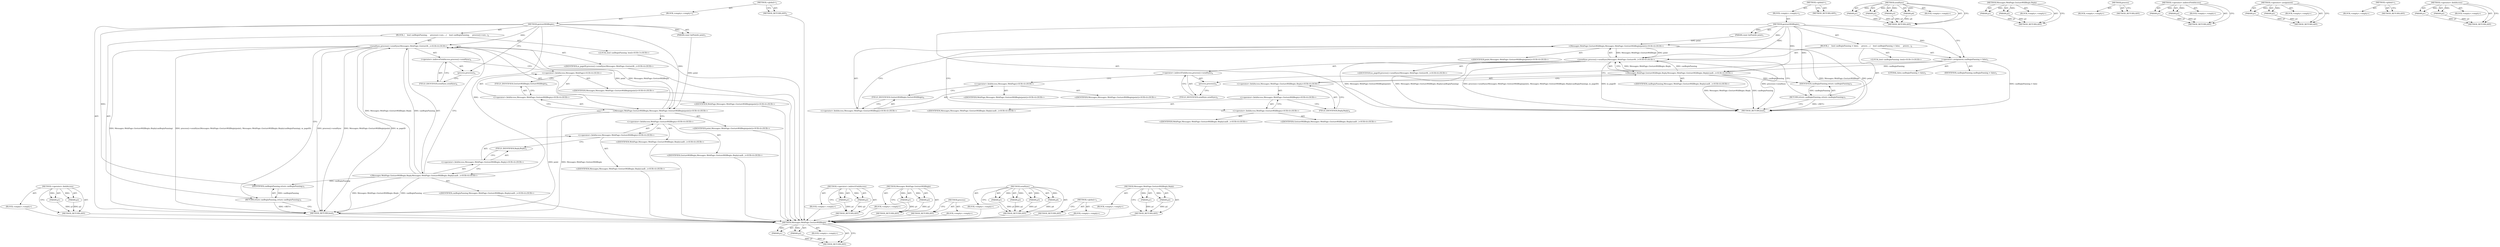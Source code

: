 digraph "&lt;operator&gt;.fieldAccess" {
vulnerable_78 [label=<(METHOD,&lt;operator&gt;.fieldAccess)>];
vulnerable_79 [label=<(PARAM,p1)>];
vulnerable_80 [label=<(PARAM,p2)>];
vulnerable_81 [label=<(BLOCK,&lt;empty&gt;,&lt;empty&gt;)>];
vulnerable_82 [label=<(METHOD_RETURN,ANY)>];
vulnerable_6 [label=<(METHOD,&lt;global&gt;)<SUB>1</SUB>>];
vulnerable_7 [label=<(BLOCK,&lt;empty&gt;,&lt;empty&gt;)<SUB>1</SUB>>];
vulnerable_8 [label=<(METHOD,gestureWillBegin)<SUB>1</SUB>>];
vulnerable_9 [label=<(PARAM,const IntPoint&amp; point)<SUB>1</SUB>>];
vulnerable_10 [label=<(BLOCK,{
    bool canBeginPanning;
     process()-&gt;sen...,{
    bool canBeginPanning;
     process()-&gt;sen...)<SUB>2</SUB>>];
vulnerable_11 [label="<(LOCAL,bool canBeginPanning: bool)<SUB>3</SUB>>"];
vulnerable_12 [label="<(sendSync,process()-&gt;sendSync(Messages::WebPage::GestureW...)<SUB>4</SUB>>"];
vulnerable_13 [label=<(&lt;operator&gt;.indirectFieldAccess,process()-&gt;sendSync)<SUB>4</SUB>>];
vulnerable_14 [label=<(process,process())<SUB>4</SUB>>];
vulnerable_15 [label=<(FIELD_IDENTIFIER,sendSync,sendSync)<SUB>4</SUB>>];
vulnerable_16 [label="<(Messages.WebPage.GestureWillBegin,Messages::WebPage::GestureWillBegin(point))<SUB>4</SUB>>"];
vulnerable_17 [label="<(&lt;operator&gt;.fieldAccess,Messages::WebPage::GestureWillBegin)<SUB>4</SUB>>"];
vulnerable_18 [label="<(&lt;operator&gt;.fieldAccess,Messages::WebPage)<SUB>4</SUB>>"];
vulnerable_19 [label="<(IDENTIFIER,Messages,Messages::WebPage::GestureWillBegin(point))<SUB>4</SUB>>"];
vulnerable_20 [label="<(IDENTIFIER,WebPage,Messages::WebPage::GestureWillBegin(point))<SUB>4</SUB>>"];
vulnerable_21 [label=<(FIELD_IDENTIFIER,GestureWillBegin,GestureWillBegin)<SUB>4</SUB>>];
vulnerable_22 [label="<(IDENTIFIER,point,Messages::WebPage::GestureWillBegin(point))<SUB>4</SUB>>"];
vulnerable_23 [label="<(Messages.WebPage.GestureWillBegin.Reply,Messages::WebPage::GestureWillBegin::Reply(canB...)<SUB>4</SUB>>"];
vulnerable_24 [label="<(&lt;operator&gt;.fieldAccess,Messages::WebPage::GestureWillBegin::Reply)<SUB>4</SUB>>"];
vulnerable_25 [label="<(&lt;operator&gt;.fieldAccess,Messages::WebPage::GestureWillBegin)<SUB>4</SUB>>"];
vulnerable_26 [label="<(IDENTIFIER,Messages,Messages::WebPage::GestureWillBegin::Reply(canB...)<SUB>4</SUB>>"];
vulnerable_27 [label="<(&lt;operator&gt;.fieldAccess,WebPage::GestureWillBegin)<SUB>4</SUB>>"];
vulnerable_28 [label="<(IDENTIFIER,WebPage,Messages::WebPage::GestureWillBegin::Reply(canB...)<SUB>4</SUB>>"];
vulnerable_29 [label="<(IDENTIFIER,GestureWillBegin,Messages::WebPage::GestureWillBegin::Reply(canB...)<SUB>4</SUB>>"];
vulnerable_30 [label=<(FIELD_IDENTIFIER,Reply,Reply)<SUB>4</SUB>>];
vulnerable_31 [label="<(IDENTIFIER,canBeginPanning,Messages::WebPage::GestureWillBegin::Reply(canB...)<SUB>4</SUB>>"];
vulnerable_32 [label="<(IDENTIFIER,m_pageID,process()-&gt;sendSync(Messages::WebPage::GestureW...)<SUB>4</SUB>>"];
vulnerable_33 [label=<(RETURN,return canBeginPanning;,return canBeginPanning;)<SUB>5</SUB>>];
vulnerable_34 [label=<(IDENTIFIER,canBeginPanning,return canBeginPanning;)<SUB>5</SUB>>];
vulnerable_35 [label=<(METHOD_RETURN,bool)<SUB>1</SUB>>];
vulnerable_37 [label=<(METHOD_RETURN,ANY)<SUB>1</SUB>>];
vulnerable_65 [label=<(METHOD,&lt;operator&gt;.indirectFieldAccess)>];
vulnerable_66 [label=<(PARAM,p1)>];
vulnerable_67 [label=<(PARAM,p2)>];
vulnerable_68 [label=<(BLOCK,&lt;empty&gt;,&lt;empty&gt;)>];
vulnerable_69 [label=<(METHOD_RETURN,ANY)>];
vulnerable_73 [label=<(METHOD,Messages.WebPage.GestureWillBegin)>];
vulnerable_74 [label=<(PARAM,p1)>];
vulnerable_75 [label=<(PARAM,p2)>];
vulnerable_76 [label=<(BLOCK,&lt;empty&gt;,&lt;empty&gt;)>];
vulnerable_77 [label=<(METHOD_RETURN,ANY)>];
vulnerable_70 [label=<(METHOD,process)>];
vulnerable_71 [label=<(BLOCK,&lt;empty&gt;,&lt;empty&gt;)>];
vulnerable_72 [label=<(METHOD_RETURN,ANY)>];
vulnerable_58 [label=<(METHOD,sendSync)>];
vulnerable_59 [label=<(PARAM,p1)>];
vulnerable_60 [label=<(PARAM,p2)>];
vulnerable_61 [label=<(PARAM,p3)>];
vulnerable_62 [label=<(PARAM,p4)>];
vulnerable_63 [label=<(BLOCK,&lt;empty&gt;,&lt;empty&gt;)>];
vulnerable_64 [label=<(METHOD_RETURN,ANY)>];
vulnerable_52 [label=<(METHOD,&lt;global&gt;)<SUB>1</SUB>>];
vulnerable_53 [label=<(BLOCK,&lt;empty&gt;,&lt;empty&gt;)>];
vulnerable_54 [label=<(METHOD_RETURN,ANY)>];
vulnerable_83 [label=<(METHOD,Messages.WebPage.GestureWillBegin.Reply)>];
vulnerable_84 [label=<(PARAM,p1)>];
vulnerable_85 [label=<(PARAM,p2)>];
vulnerable_86 [label=<(BLOCK,&lt;empty&gt;,&lt;empty&gt;)>];
vulnerable_87 [label=<(METHOD_RETURN,ANY)>];
fixed_81 [label=<(METHOD,Messages.WebPage.GestureWillBegin)>];
fixed_82 [label=<(PARAM,p1)>];
fixed_83 [label=<(PARAM,p2)>];
fixed_84 [label=<(BLOCK,&lt;empty&gt;,&lt;empty&gt;)>];
fixed_85 [label=<(METHOD_RETURN,ANY)>];
fixed_6 [label=<(METHOD,&lt;global&gt;)<SUB>1</SUB>>];
fixed_7 [label=<(BLOCK,&lt;empty&gt;,&lt;empty&gt;)<SUB>1</SUB>>];
fixed_8 [label=<(METHOD,gestureWillBegin)<SUB>1</SUB>>];
fixed_9 [label=<(PARAM,const IntPoint&amp; point)<SUB>1</SUB>>];
fixed_10 [label=<(BLOCK,{
    bool canBeginPanning = false;
     proces...,{
    bool canBeginPanning = false;
     proces...)<SUB>2</SUB>>];
fixed_11 [label="<(LOCAL,bool canBeginPanning: bool)<SUB>3</SUB>>"];
fixed_12 [label=<(&lt;operator&gt;.assignment,canBeginPanning = false)<SUB>3</SUB>>];
fixed_13 [label=<(IDENTIFIER,canBeginPanning,canBeginPanning = false)<SUB>3</SUB>>];
fixed_14 [label=<(LITERAL,false,canBeginPanning = false)<SUB>3</SUB>>];
fixed_15 [label="<(sendSync,process()-&gt;sendSync(Messages::WebPage::GestureW...)<SUB>4</SUB>>"];
fixed_16 [label=<(&lt;operator&gt;.indirectFieldAccess,process()-&gt;sendSync)<SUB>4</SUB>>];
fixed_17 [label=<(process,process())<SUB>4</SUB>>];
fixed_18 [label=<(FIELD_IDENTIFIER,sendSync,sendSync)<SUB>4</SUB>>];
fixed_19 [label="<(Messages.WebPage.GestureWillBegin,Messages::WebPage::GestureWillBegin(point))<SUB>4</SUB>>"];
fixed_20 [label="<(&lt;operator&gt;.fieldAccess,Messages::WebPage::GestureWillBegin)<SUB>4</SUB>>"];
fixed_21 [label="<(&lt;operator&gt;.fieldAccess,Messages::WebPage)<SUB>4</SUB>>"];
fixed_22 [label="<(IDENTIFIER,Messages,Messages::WebPage::GestureWillBegin(point))<SUB>4</SUB>>"];
fixed_23 [label="<(IDENTIFIER,WebPage,Messages::WebPage::GestureWillBegin(point))<SUB>4</SUB>>"];
fixed_24 [label=<(FIELD_IDENTIFIER,GestureWillBegin,GestureWillBegin)<SUB>4</SUB>>];
fixed_25 [label="<(IDENTIFIER,point,Messages::WebPage::GestureWillBegin(point))<SUB>4</SUB>>"];
fixed_26 [label="<(Messages.WebPage.GestureWillBegin.Reply,Messages::WebPage::GestureWillBegin::Reply(canB...)<SUB>4</SUB>>"];
fixed_27 [label="<(&lt;operator&gt;.fieldAccess,Messages::WebPage::GestureWillBegin::Reply)<SUB>4</SUB>>"];
fixed_28 [label="<(&lt;operator&gt;.fieldAccess,Messages::WebPage::GestureWillBegin)<SUB>4</SUB>>"];
fixed_29 [label="<(IDENTIFIER,Messages,Messages::WebPage::GestureWillBegin::Reply(canB...)<SUB>4</SUB>>"];
fixed_30 [label="<(&lt;operator&gt;.fieldAccess,WebPage::GestureWillBegin)<SUB>4</SUB>>"];
fixed_31 [label="<(IDENTIFIER,WebPage,Messages::WebPage::GestureWillBegin::Reply(canB...)<SUB>4</SUB>>"];
fixed_32 [label="<(IDENTIFIER,GestureWillBegin,Messages::WebPage::GestureWillBegin::Reply(canB...)<SUB>4</SUB>>"];
fixed_33 [label=<(FIELD_IDENTIFIER,Reply,Reply)<SUB>4</SUB>>];
fixed_34 [label="<(IDENTIFIER,canBeginPanning,Messages::WebPage::GestureWillBegin::Reply(canB...)<SUB>4</SUB>>"];
fixed_35 [label="<(IDENTIFIER,m_pageID,process()-&gt;sendSync(Messages::WebPage::GestureW...)<SUB>4</SUB>>"];
fixed_36 [label=<(RETURN,return canBeginPanning;,return canBeginPanning;)<SUB>5</SUB>>];
fixed_37 [label=<(IDENTIFIER,canBeginPanning,return canBeginPanning;)<SUB>5</SUB>>];
fixed_38 [label=<(METHOD_RETURN,bool)<SUB>1</SUB>>];
fixed_40 [label=<(METHOD_RETURN,ANY)<SUB>1</SUB>>];
fixed_66 [label=<(METHOD,sendSync)>];
fixed_67 [label=<(PARAM,p1)>];
fixed_68 [label=<(PARAM,p2)>];
fixed_69 [label=<(PARAM,p3)>];
fixed_70 [label=<(PARAM,p4)>];
fixed_71 [label=<(BLOCK,&lt;empty&gt;,&lt;empty&gt;)>];
fixed_72 [label=<(METHOD_RETURN,ANY)>];
fixed_91 [label=<(METHOD,Messages.WebPage.GestureWillBegin.Reply)>];
fixed_92 [label=<(PARAM,p1)>];
fixed_93 [label=<(PARAM,p2)>];
fixed_94 [label=<(BLOCK,&lt;empty&gt;,&lt;empty&gt;)>];
fixed_95 [label=<(METHOD_RETURN,ANY)>];
fixed_78 [label=<(METHOD,process)>];
fixed_79 [label=<(BLOCK,&lt;empty&gt;,&lt;empty&gt;)>];
fixed_80 [label=<(METHOD_RETURN,ANY)>];
fixed_73 [label=<(METHOD,&lt;operator&gt;.indirectFieldAccess)>];
fixed_74 [label=<(PARAM,p1)>];
fixed_75 [label=<(PARAM,p2)>];
fixed_76 [label=<(BLOCK,&lt;empty&gt;,&lt;empty&gt;)>];
fixed_77 [label=<(METHOD_RETURN,ANY)>];
fixed_61 [label=<(METHOD,&lt;operator&gt;.assignment)>];
fixed_62 [label=<(PARAM,p1)>];
fixed_63 [label=<(PARAM,p2)>];
fixed_64 [label=<(BLOCK,&lt;empty&gt;,&lt;empty&gt;)>];
fixed_65 [label=<(METHOD_RETURN,ANY)>];
fixed_55 [label=<(METHOD,&lt;global&gt;)<SUB>1</SUB>>];
fixed_56 [label=<(BLOCK,&lt;empty&gt;,&lt;empty&gt;)>];
fixed_57 [label=<(METHOD_RETURN,ANY)>];
fixed_86 [label=<(METHOD,&lt;operator&gt;.fieldAccess)>];
fixed_87 [label=<(PARAM,p1)>];
fixed_88 [label=<(PARAM,p2)>];
fixed_89 [label=<(BLOCK,&lt;empty&gt;,&lt;empty&gt;)>];
fixed_90 [label=<(METHOD_RETURN,ANY)>];
vulnerable_78 -> vulnerable_79  [key=0, label="AST: "];
vulnerable_78 -> vulnerable_79  [key=1, label="DDG: "];
vulnerable_78 -> vulnerable_81  [key=0, label="AST: "];
vulnerable_78 -> vulnerable_80  [key=0, label="AST: "];
vulnerable_78 -> vulnerable_80  [key=1, label="DDG: "];
vulnerable_78 -> vulnerable_82  [key=0, label="AST: "];
vulnerable_78 -> vulnerable_82  [key=1, label="CFG: "];
vulnerable_79 -> vulnerable_82  [key=0, label="DDG: p1"];
vulnerable_80 -> vulnerable_82  [key=0, label="DDG: p2"];
vulnerable_81 -> fixed_81  [key=0];
vulnerable_82 -> fixed_81  [key=0];
vulnerable_6 -> vulnerable_7  [key=0, label="AST: "];
vulnerable_6 -> vulnerable_37  [key=0, label="AST: "];
vulnerable_6 -> vulnerable_37  [key=1, label="CFG: "];
vulnerable_7 -> vulnerable_8  [key=0, label="AST: "];
vulnerable_8 -> vulnerable_9  [key=0, label="AST: "];
vulnerable_8 -> vulnerable_9  [key=1, label="DDG: "];
vulnerable_8 -> vulnerable_10  [key=0, label="AST: "];
vulnerable_8 -> vulnerable_35  [key=0, label="AST: "];
vulnerable_8 -> vulnerable_14  [key=0, label="CFG: "];
vulnerable_8 -> vulnerable_12  [key=0, label="DDG: "];
vulnerable_8 -> vulnerable_34  [key=0, label="DDG: "];
vulnerable_8 -> vulnerable_16  [key=0, label="DDG: "];
vulnerable_8 -> vulnerable_23  [key=0, label="DDG: "];
vulnerable_9 -> vulnerable_16  [key=0, label="DDG: point"];
vulnerable_10 -> vulnerable_11  [key=0, label="AST: "];
vulnerable_10 -> vulnerable_12  [key=0, label="AST: "];
vulnerable_10 -> vulnerable_33  [key=0, label="AST: "];
vulnerable_11 -> fixed_81  [key=0];
vulnerable_12 -> vulnerable_13  [key=0, label="AST: "];
vulnerable_12 -> vulnerable_16  [key=0, label="AST: "];
vulnerable_12 -> vulnerable_23  [key=0, label="AST: "];
vulnerable_12 -> vulnerable_32  [key=0, label="AST: "];
vulnerable_12 -> vulnerable_33  [key=0, label="CFG: "];
vulnerable_12 -> vulnerable_35  [key=0, label="DDG: process()-&gt;sendSync"];
vulnerable_12 -> vulnerable_35  [key=1, label="DDG: Messages::WebPage::GestureWillBegin(point)"];
vulnerable_12 -> vulnerable_35  [key=2, label="DDG: Messages::WebPage::GestureWillBegin::Reply(canBeginPanning)"];
vulnerable_12 -> vulnerable_35  [key=3, label="DDG: process()-&gt;sendSync(Messages::WebPage::GestureWillBegin(point), Messages::WebPage::GestureWillBegin::Reply(canBeginPanning), m_pageID)"];
vulnerable_12 -> vulnerable_35  [key=4, label="DDG: m_pageID"];
vulnerable_13 -> vulnerable_14  [key=0, label="AST: "];
vulnerable_13 -> vulnerable_15  [key=0, label="AST: "];
vulnerable_13 -> vulnerable_18  [key=0, label="CFG: "];
vulnerable_14 -> vulnerable_15  [key=0, label="CFG: "];
vulnerable_15 -> vulnerable_13  [key=0, label="CFG: "];
vulnerable_16 -> vulnerable_17  [key=0, label="AST: "];
vulnerable_16 -> vulnerable_22  [key=0, label="AST: "];
vulnerable_16 -> vulnerable_27  [key=0, label="CFG: "];
vulnerable_16 -> vulnerable_35  [key=0, label="DDG: Messages::WebPage::GestureWillBegin"];
vulnerable_16 -> vulnerable_35  [key=1, label="DDG: point"];
vulnerable_16 -> vulnerable_12  [key=0, label="DDG: Messages::WebPage::GestureWillBegin"];
vulnerable_16 -> vulnerable_12  [key=1, label="DDG: point"];
vulnerable_17 -> vulnerable_18  [key=0, label="AST: "];
vulnerable_17 -> vulnerable_21  [key=0, label="AST: "];
vulnerable_17 -> vulnerable_16  [key=0, label="CFG: "];
vulnerable_18 -> vulnerable_19  [key=0, label="AST: "];
vulnerable_18 -> vulnerable_20  [key=0, label="AST: "];
vulnerable_18 -> vulnerable_21  [key=0, label="CFG: "];
vulnerable_19 -> fixed_81  [key=0];
vulnerable_20 -> fixed_81  [key=0];
vulnerable_21 -> vulnerable_17  [key=0, label="CFG: "];
vulnerable_22 -> fixed_81  [key=0];
vulnerable_23 -> vulnerable_24  [key=0, label="AST: "];
vulnerable_23 -> vulnerable_31  [key=0, label="AST: "];
vulnerable_23 -> vulnerable_12  [key=0, label="CFG: "];
vulnerable_23 -> vulnerable_12  [key=1, label="DDG: Messages::WebPage::GestureWillBegin::Reply"];
vulnerable_23 -> vulnerable_12  [key=2, label="DDG: canBeginPanning"];
vulnerable_23 -> vulnerable_35  [key=0, label="DDG: Messages::WebPage::GestureWillBegin::Reply"];
vulnerable_23 -> vulnerable_35  [key=1, label="DDG: canBeginPanning"];
vulnerable_23 -> vulnerable_34  [key=0, label="DDG: canBeginPanning"];
vulnerable_24 -> vulnerable_25  [key=0, label="AST: "];
vulnerable_24 -> vulnerable_30  [key=0, label="AST: "];
vulnerable_24 -> vulnerable_23  [key=0, label="CFG: "];
vulnerable_25 -> vulnerable_26  [key=0, label="AST: "];
vulnerable_25 -> vulnerable_27  [key=0, label="AST: "];
vulnerable_25 -> vulnerable_30  [key=0, label="CFG: "];
vulnerable_26 -> fixed_81  [key=0];
vulnerable_27 -> vulnerable_28  [key=0, label="AST: "];
vulnerable_27 -> vulnerable_29  [key=0, label="AST: "];
vulnerable_27 -> vulnerable_25  [key=0, label="CFG: "];
vulnerable_28 -> fixed_81  [key=0];
vulnerable_29 -> fixed_81  [key=0];
vulnerable_30 -> vulnerable_24  [key=0, label="CFG: "];
vulnerable_31 -> fixed_81  [key=0];
vulnerable_32 -> fixed_81  [key=0];
vulnerable_33 -> vulnerable_34  [key=0, label="AST: "];
vulnerable_33 -> vulnerable_35  [key=0, label="CFG: "];
vulnerable_33 -> vulnerable_35  [key=1, label="DDG: &lt;RET&gt;"];
vulnerable_34 -> vulnerable_33  [key=0, label="DDG: canBeginPanning"];
vulnerable_35 -> fixed_81  [key=0];
vulnerable_37 -> fixed_81  [key=0];
vulnerable_65 -> vulnerable_66  [key=0, label="AST: "];
vulnerable_65 -> vulnerable_66  [key=1, label="DDG: "];
vulnerable_65 -> vulnerable_68  [key=0, label="AST: "];
vulnerable_65 -> vulnerable_67  [key=0, label="AST: "];
vulnerable_65 -> vulnerable_67  [key=1, label="DDG: "];
vulnerable_65 -> vulnerable_69  [key=0, label="AST: "];
vulnerable_65 -> vulnerable_69  [key=1, label="CFG: "];
vulnerable_66 -> vulnerable_69  [key=0, label="DDG: p1"];
vulnerable_67 -> vulnerable_69  [key=0, label="DDG: p2"];
vulnerable_68 -> fixed_81  [key=0];
vulnerable_69 -> fixed_81  [key=0];
vulnerable_73 -> vulnerable_74  [key=0, label="AST: "];
vulnerable_73 -> vulnerable_74  [key=1, label="DDG: "];
vulnerable_73 -> vulnerable_76  [key=0, label="AST: "];
vulnerable_73 -> vulnerable_75  [key=0, label="AST: "];
vulnerable_73 -> vulnerable_75  [key=1, label="DDG: "];
vulnerable_73 -> vulnerable_77  [key=0, label="AST: "];
vulnerable_73 -> vulnerable_77  [key=1, label="CFG: "];
vulnerable_74 -> vulnerable_77  [key=0, label="DDG: p1"];
vulnerable_75 -> vulnerable_77  [key=0, label="DDG: p2"];
vulnerable_76 -> fixed_81  [key=0];
vulnerable_77 -> fixed_81  [key=0];
vulnerable_70 -> vulnerable_71  [key=0, label="AST: "];
vulnerable_70 -> vulnerable_72  [key=0, label="AST: "];
vulnerable_70 -> vulnerable_72  [key=1, label="CFG: "];
vulnerable_71 -> fixed_81  [key=0];
vulnerable_72 -> fixed_81  [key=0];
vulnerable_58 -> vulnerable_59  [key=0, label="AST: "];
vulnerable_58 -> vulnerable_59  [key=1, label="DDG: "];
vulnerable_58 -> vulnerable_63  [key=0, label="AST: "];
vulnerable_58 -> vulnerable_60  [key=0, label="AST: "];
vulnerable_58 -> vulnerable_60  [key=1, label="DDG: "];
vulnerable_58 -> vulnerable_64  [key=0, label="AST: "];
vulnerable_58 -> vulnerable_64  [key=1, label="CFG: "];
vulnerable_58 -> vulnerable_61  [key=0, label="AST: "];
vulnerable_58 -> vulnerable_61  [key=1, label="DDG: "];
vulnerable_58 -> vulnerable_62  [key=0, label="AST: "];
vulnerable_58 -> vulnerable_62  [key=1, label="DDG: "];
vulnerable_59 -> vulnerable_64  [key=0, label="DDG: p1"];
vulnerable_60 -> vulnerable_64  [key=0, label="DDG: p2"];
vulnerable_61 -> vulnerable_64  [key=0, label="DDG: p3"];
vulnerable_62 -> vulnerable_64  [key=0, label="DDG: p4"];
vulnerable_63 -> fixed_81  [key=0];
vulnerable_64 -> fixed_81  [key=0];
vulnerable_52 -> vulnerable_53  [key=0, label="AST: "];
vulnerable_52 -> vulnerable_54  [key=0, label="AST: "];
vulnerable_52 -> vulnerable_54  [key=1, label="CFG: "];
vulnerable_53 -> fixed_81  [key=0];
vulnerable_54 -> fixed_81  [key=0];
vulnerable_83 -> vulnerable_84  [key=0, label="AST: "];
vulnerable_83 -> vulnerable_84  [key=1, label="DDG: "];
vulnerable_83 -> vulnerable_86  [key=0, label="AST: "];
vulnerable_83 -> vulnerable_85  [key=0, label="AST: "];
vulnerable_83 -> vulnerable_85  [key=1, label="DDG: "];
vulnerable_83 -> vulnerable_87  [key=0, label="AST: "];
vulnerable_83 -> vulnerable_87  [key=1, label="CFG: "];
vulnerable_84 -> vulnerable_87  [key=0, label="DDG: p1"];
vulnerable_85 -> vulnerable_87  [key=0, label="DDG: p2"];
vulnerable_86 -> fixed_81  [key=0];
vulnerable_87 -> fixed_81  [key=0];
fixed_81 -> fixed_82  [key=0, label="AST: "];
fixed_81 -> fixed_82  [key=1, label="DDG: "];
fixed_81 -> fixed_84  [key=0, label="AST: "];
fixed_81 -> fixed_83  [key=0, label="AST: "];
fixed_81 -> fixed_83  [key=1, label="DDG: "];
fixed_81 -> fixed_85  [key=0, label="AST: "];
fixed_81 -> fixed_85  [key=1, label="CFG: "];
fixed_82 -> fixed_85  [key=0, label="DDG: p1"];
fixed_83 -> fixed_85  [key=0, label="DDG: p2"];
fixed_6 -> fixed_7  [key=0, label="AST: "];
fixed_6 -> fixed_40  [key=0, label="AST: "];
fixed_6 -> fixed_40  [key=1, label="CFG: "];
fixed_7 -> fixed_8  [key=0, label="AST: "];
fixed_8 -> fixed_9  [key=0, label="AST: "];
fixed_8 -> fixed_9  [key=1, label="DDG: "];
fixed_8 -> fixed_10  [key=0, label="AST: "];
fixed_8 -> fixed_38  [key=0, label="AST: "];
fixed_8 -> fixed_12  [key=0, label="CFG: "];
fixed_8 -> fixed_12  [key=1, label="DDG: "];
fixed_8 -> fixed_15  [key=0, label="DDG: "];
fixed_8 -> fixed_37  [key=0, label="DDG: "];
fixed_8 -> fixed_19  [key=0, label="DDG: "];
fixed_8 -> fixed_26  [key=0, label="DDG: "];
fixed_9 -> fixed_19  [key=0, label="DDG: point"];
fixed_10 -> fixed_11  [key=0, label="AST: "];
fixed_10 -> fixed_12  [key=0, label="AST: "];
fixed_10 -> fixed_15  [key=0, label="AST: "];
fixed_10 -> fixed_36  [key=0, label="AST: "];
fixed_12 -> fixed_13  [key=0, label="AST: "];
fixed_12 -> fixed_14  [key=0, label="AST: "];
fixed_12 -> fixed_17  [key=0, label="CFG: "];
fixed_12 -> fixed_38  [key=0, label="DDG: canBeginPanning = false"];
fixed_12 -> fixed_26  [key=0, label="DDG: canBeginPanning"];
fixed_15 -> fixed_16  [key=0, label="AST: "];
fixed_15 -> fixed_19  [key=0, label="AST: "];
fixed_15 -> fixed_26  [key=0, label="AST: "];
fixed_15 -> fixed_35  [key=0, label="AST: "];
fixed_15 -> fixed_36  [key=0, label="CFG: "];
fixed_15 -> fixed_38  [key=0, label="DDG: process()-&gt;sendSync"];
fixed_15 -> fixed_38  [key=1, label="DDG: Messages::WebPage::GestureWillBegin(point)"];
fixed_15 -> fixed_38  [key=2, label="DDG: Messages::WebPage::GestureWillBegin::Reply(canBeginPanning)"];
fixed_15 -> fixed_38  [key=3, label="DDG: process()-&gt;sendSync(Messages::WebPage::GestureWillBegin(point), Messages::WebPage::GestureWillBegin::Reply(canBeginPanning), m_pageID)"];
fixed_15 -> fixed_38  [key=4, label="DDG: m_pageID"];
fixed_16 -> fixed_17  [key=0, label="AST: "];
fixed_16 -> fixed_18  [key=0, label="AST: "];
fixed_16 -> fixed_21  [key=0, label="CFG: "];
fixed_17 -> fixed_18  [key=0, label="CFG: "];
fixed_18 -> fixed_16  [key=0, label="CFG: "];
fixed_19 -> fixed_20  [key=0, label="AST: "];
fixed_19 -> fixed_25  [key=0, label="AST: "];
fixed_19 -> fixed_30  [key=0, label="CFG: "];
fixed_19 -> fixed_38  [key=0, label="DDG: Messages::WebPage::GestureWillBegin"];
fixed_19 -> fixed_38  [key=1, label="DDG: point"];
fixed_19 -> fixed_15  [key=0, label="DDG: Messages::WebPage::GestureWillBegin"];
fixed_19 -> fixed_15  [key=1, label="DDG: point"];
fixed_20 -> fixed_21  [key=0, label="AST: "];
fixed_20 -> fixed_24  [key=0, label="AST: "];
fixed_20 -> fixed_19  [key=0, label="CFG: "];
fixed_21 -> fixed_22  [key=0, label="AST: "];
fixed_21 -> fixed_23  [key=0, label="AST: "];
fixed_21 -> fixed_24  [key=0, label="CFG: "];
fixed_24 -> fixed_20  [key=0, label="CFG: "];
fixed_26 -> fixed_27  [key=0, label="AST: "];
fixed_26 -> fixed_34  [key=0, label="AST: "];
fixed_26 -> fixed_15  [key=0, label="CFG: "];
fixed_26 -> fixed_15  [key=1, label="DDG: Messages::WebPage::GestureWillBegin::Reply"];
fixed_26 -> fixed_15  [key=2, label="DDG: canBeginPanning"];
fixed_26 -> fixed_38  [key=0, label="DDG: Messages::WebPage::GestureWillBegin::Reply"];
fixed_26 -> fixed_38  [key=1, label="DDG: canBeginPanning"];
fixed_26 -> fixed_37  [key=0, label="DDG: canBeginPanning"];
fixed_27 -> fixed_28  [key=0, label="AST: "];
fixed_27 -> fixed_33  [key=0, label="AST: "];
fixed_27 -> fixed_26  [key=0, label="CFG: "];
fixed_28 -> fixed_29  [key=0, label="AST: "];
fixed_28 -> fixed_30  [key=0, label="AST: "];
fixed_28 -> fixed_33  [key=0, label="CFG: "];
fixed_30 -> fixed_31  [key=0, label="AST: "];
fixed_30 -> fixed_32  [key=0, label="AST: "];
fixed_30 -> fixed_28  [key=0, label="CFG: "];
fixed_33 -> fixed_27  [key=0, label="CFG: "];
fixed_36 -> fixed_37  [key=0, label="AST: "];
fixed_36 -> fixed_38  [key=0, label="CFG: "];
fixed_36 -> fixed_38  [key=1, label="DDG: &lt;RET&gt;"];
fixed_37 -> fixed_36  [key=0, label="DDG: canBeginPanning"];
fixed_66 -> fixed_67  [key=0, label="AST: "];
fixed_66 -> fixed_67  [key=1, label="DDG: "];
fixed_66 -> fixed_71  [key=0, label="AST: "];
fixed_66 -> fixed_68  [key=0, label="AST: "];
fixed_66 -> fixed_68  [key=1, label="DDG: "];
fixed_66 -> fixed_72  [key=0, label="AST: "];
fixed_66 -> fixed_72  [key=1, label="CFG: "];
fixed_66 -> fixed_69  [key=0, label="AST: "];
fixed_66 -> fixed_69  [key=1, label="DDG: "];
fixed_66 -> fixed_70  [key=0, label="AST: "];
fixed_66 -> fixed_70  [key=1, label="DDG: "];
fixed_67 -> fixed_72  [key=0, label="DDG: p1"];
fixed_68 -> fixed_72  [key=0, label="DDG: p2"];
fixed_69 -> fixed_72  [key=0, label="DDG: p3"];
fixed_70 -> fixed_72  [key=0, label="DDG: p4"];
fixed_91 -> fixed_92  [key=0, label="AST: "];
fixed_91 -> fixed_92  [key=1, label="DDG: "];
fixed_91 -> fixed_94  [key=0, label="AST: "];
fixed_91 -> fixed_93  [key=0, label="AST: "];
fixed_91 -> fixed_93  [key=1, label="DDG: "];
fixed_91 -> fixed_95  [key=0, label="AST: "];
fixed_91 -> fixed_95  [key=1, label="CFG: "];
fixed_92 -> fixed_95  [key=0, label="DDG: p1"];
fixed_93 -> fixed_95  [key=0, label="DDG: p2"];
fixed_78 -> fixed_79  [key=0, label="AST: "];
fixed_78 -> fixed_80  [key=0, label="AST: "];
fixed_78 -> fixed_80  [key=1, label="CFG: "];
fixed_73 -> fixed_74  [key=0, label="AST: "];
fixed_73 -> fixed_74  [key=1, label="DDG: "];
fixed_73 -> fixed_76  [key=0, label="AST: "];
fixed_73 -> fixed_75  [key=0, label="AST: "];
fixed_73 -> fixed_75  [key=1, label="DDG: "];
fixed_73 -> fixed_77  [key=0, label="AST: "];
fixed_73 -> fixed_77  [key=1, label="CFG: "];
fixed_74 -> fixed_77  [key=0, label="DDG: p1"];
fixed_75 -> fixed_77  [key=0, label="DDG: p2"];
fixed_61 -> fixed_62  [key=0, label="AST: "];
fixed_61 -> fixed_62  [key=1, label="DDG: "];
fixed_61 -> fixed_64  [key=0, label="AST: "];
fixed_61 -> fixed_63  [key=0, label="AST: "];
fixed_61 -> fixed_63  [key=1, label="DDG: "];
fixed_61 -> fixed_65  [key=0, label="AST: "];
fixed_61 -> fixed_65  [key=1, label="CFG: "];
fixed_62 -> fixed_65  [key=0, label="DDG: p1"];
fixed_63 -> fixed_65  [key=0, label="DDG: p2"];
fixed_55 -> fixed_56  [key=0, label="AST: "];
fixed_55 -> fixed_57  [key=0, label="AST: "];
fixed_55 -> fixed_57  [key=1, label="CFG: "];
fixed_86 -> fixed_87  [key=0, label="AST: "];
fixed_86 -> fixed_87  [key=1, label="DDG: "];
fixed_86 -> fixed_89  [key=0, label="AST: "];
fixed_86 -> fixed_88  [key=0, label="AST: "];
fixed_86 -> fixed_88  [key=1, label="DDG: "];
fixed_86 -> fixed_90  [key=0, label="AST: "];
fixed_86 -> fixed_90  [key=1, label="CFG: "];
fixed_87 -> fixed_90  [key=0, label="DDG: p1"];
fixed_88 -> fixed_90  [key=0, label="DDG: p2"];
}
